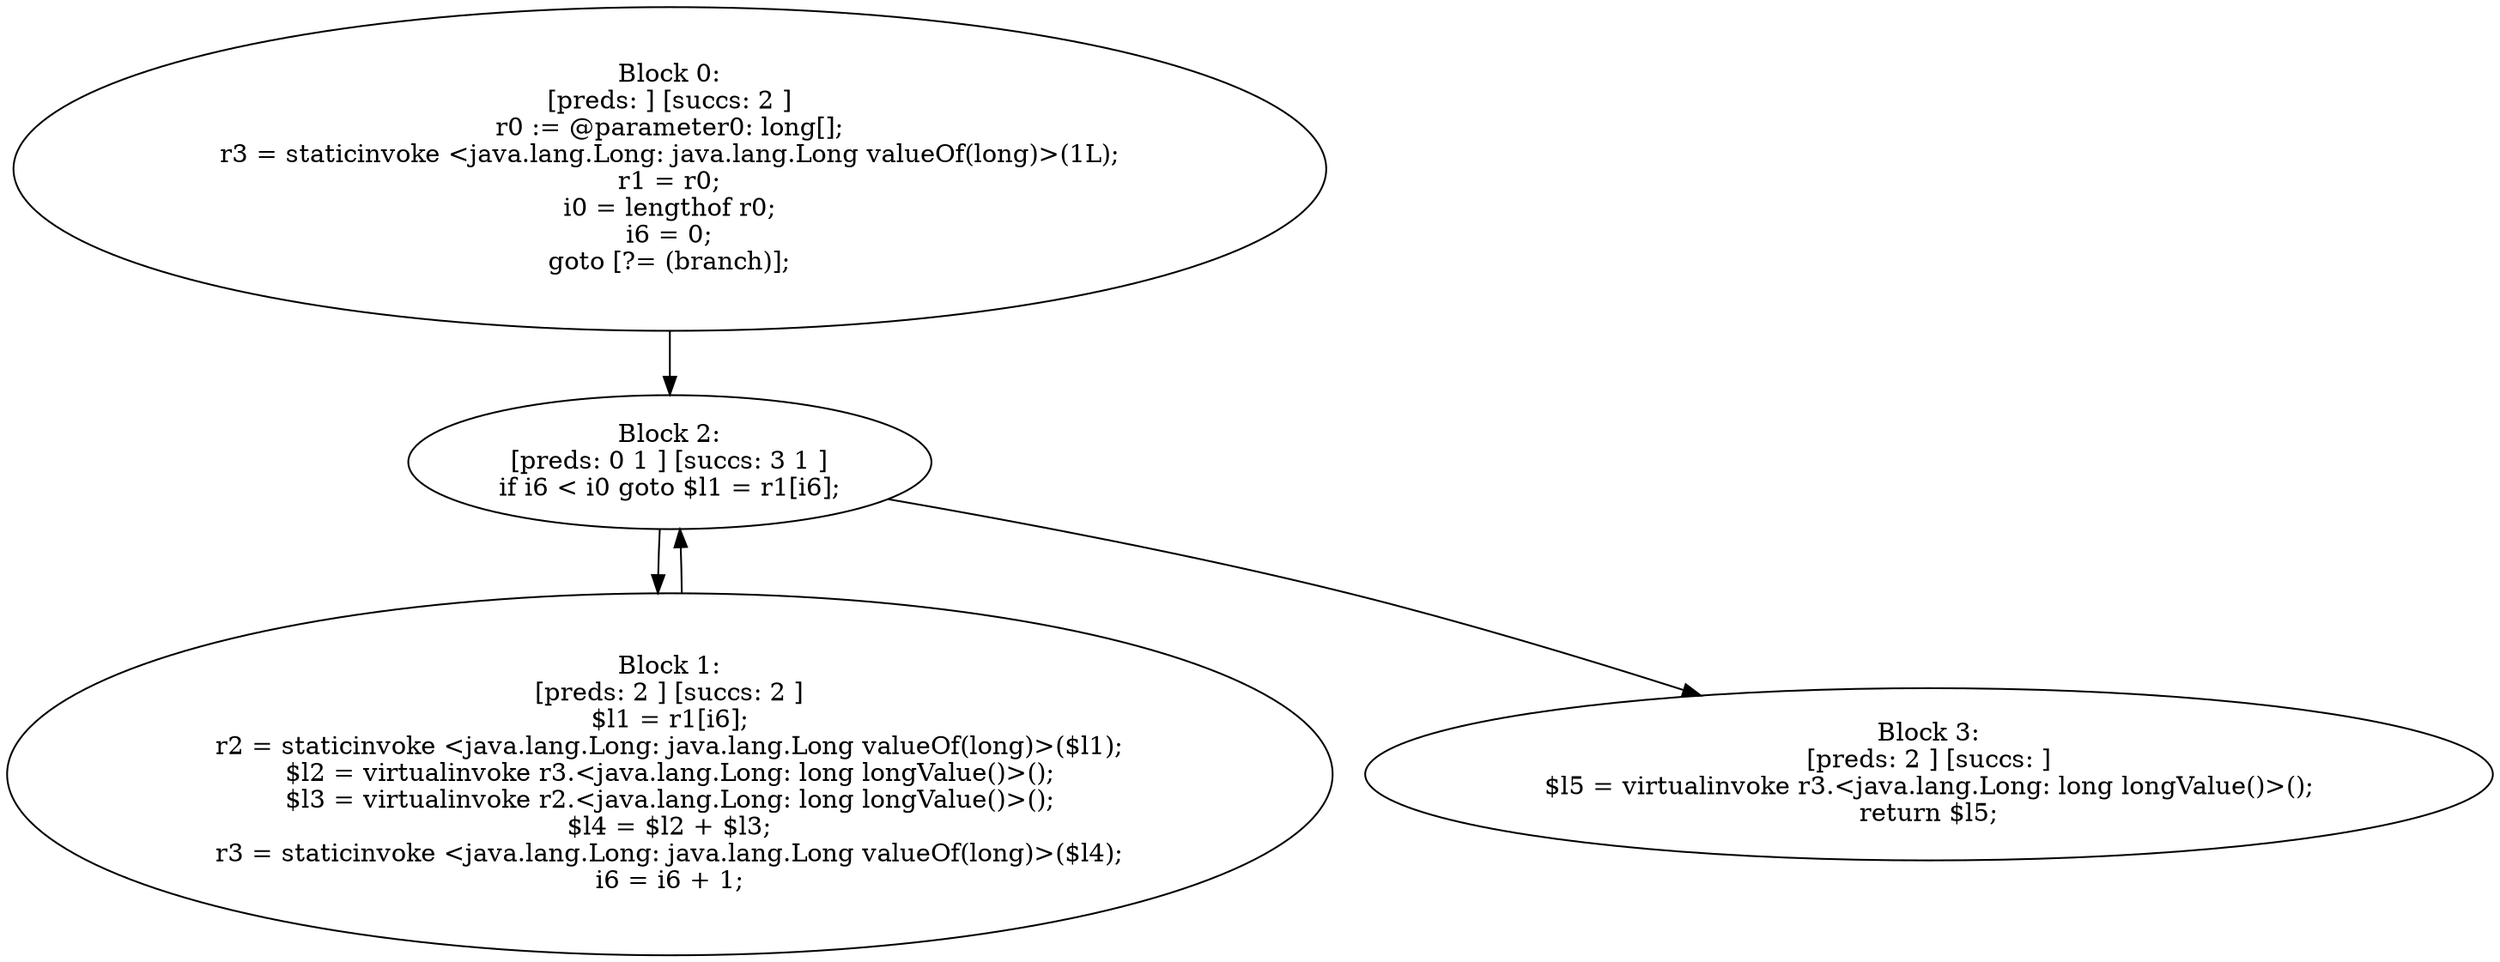 digraph "unitGraph" {
    "Block 0:
[preds: ] [succs: 2 ]
r0 := @parameter0: long[];
r3 = staticinvoke <java.lang.Long: java.lang.Long valueOf(long)>(1L);
r1 = r0;
i0 = lengthof r0;
i6 = 0;
goto [?= (branch)];
"
    "Block 1:
[preds: 2 ] [succs: 2 ]
$l1 = r1[i6];
r2 = staticinvoke <java.lang.Long: java.lang.Long valueOf(long)>($l1);
$l2 = virtualinvoke r3.<java.lang.Long: long longValue()>();
$l3 = virtualinvoke r2.<java.lang.Long: long longValue()>();
$l4 = $l2 + $l3;
r3 = staticinvoke <java.lang.Long: java.lang.Long valueOf(long)>($l4);
i6 = i6 + 1;
"
    "Block 2:
[preds: 0 1 ] [succs: 3 1 ]
if i6 < i0 goto $l1 = r1[i6];
"
    "Block 3:
[preds: 2 ] [succs: ]
$l5 = virtualinvoke r3.<java.lang.Long: long longValue()>();
return $l5;
"
    "Block 0:
[preds: ] [succs: 2 ]
r0 := @parameter0: long[];
r3 = staticinvoke <java.lang.Long: java.lang.Long valueOf(long)>(1L);
r1 = r0;
i0 = lengthof r0;
i6 = 0;
goto [?= (branch)];
"->"Block 2:
[preds: 0 1 ] [succs: 3 1 ]
if i6 < i0 goto $l1 = r1[i6];
";
    "Block 1:
[preds: 2 ] [succs: 2 ]
$l1 = r1[i6];
r2 = staticinvoke <java.lang.Long: java.lang.Long valueOf(long)>($l1);
$l2 = virtualinvoke r3.<java.lang.Long: long longValue()>();
$l3 = virtualinvoke r2.<java.lang.Long: long longValue()>();
$l4 = $l2 + $l3;
r3 = staticinvoke <java.lang.Long: java.lang.Long valueOf(long)>($l4);
i6 = i6 + 1;
"->"Block 2:
[preds: 0 1 ] [succs: 3 1 ]
if i6 < i0 goto $l1 = r1[i6];
";
    "Block 2:
[preds: 0 1 ] [succs: 3 1 ]
if i6 < i0 goto $l1 = r1[i6];
"->"Block 3:
[preds: 2 ] [succs: ]
$l5 = virtualinvoke r3.<java.lang.Long: long longValue()>();
return $l5;
";
    "Block 2:
[preds: 0 1 ] [succs: 3 1 ]
if i6 < i0 goto $l1 = r1[i6];
"->"Block 1:
[preds: 2 ] [succs: 2 ]
$l1 = r1[i6];
r2 = staticinvoke <java.lang.Long: java.lang.Long valueOf(long)>($l1);
$l2 = virtualinvoke r3.<java.lang.Long: long longValue()>();
$l3 = virtualinvoke r2.<java.lang.Long: long longValue()>();
$l4 = $l2 + $l3;
r3 = staticinvoke <java.lang.Long: java.lang.Long valueOf(long)>($l4);
i6 = i6 + 1;
";
}

